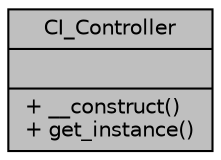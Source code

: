 digraph "CI_Controller"
{
 // LATEX_PDF_SIZE
  edge [fontname="Helvetica",fontsize="10",labelfontname="Helvetica",labelfontsize="10"];
  node [fontname="Helvetica",fontsize="10",shape=record];
  Node5 [label="{CI_Controller\n||+ __construct()\l+ get_instance()\l}",height=0.2,width=0.4,color="black", fillcolor="grey75", style="filled", fontcolor="black",tooltip=" "];
}
